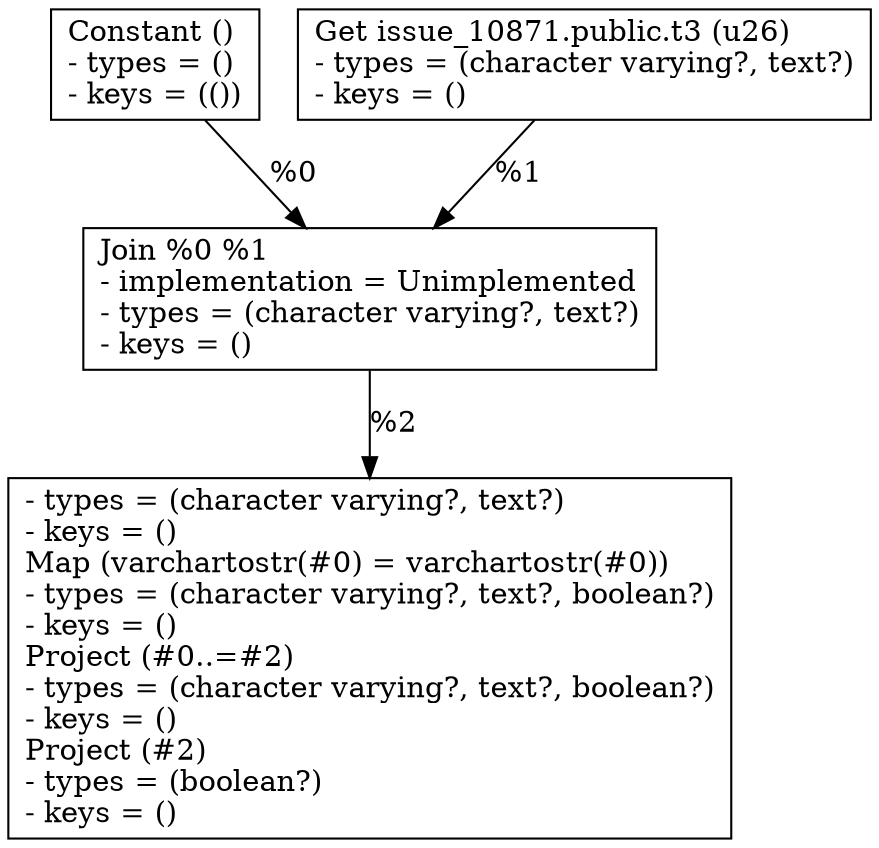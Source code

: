 digraph G {
    node0 [shape = record, label="Constant ()\l- types = ()\l- keys = (())\l"]
    node1 [shape = record, label="Get issue_10871.public.t3 (u26)\l- types = (character varying?, text?)\l- keys = ()\l"]
    node2 [shape = record, label="Join %0 %1\l- implementation = Unimplemented\l- types = (character varying?, text?)\l- keys = ()\l"]
    node3 [shape = record, label="- types = (character varying?, text?)\l- keys = ()\lMap (varchartostr(#0) = varchartostr(#0))\l- types = (character varying?, text?, boolean?)\l- keys = ()\lProject (#0..=#2)\l- types = (character varying?, text?, boolean?)\l- keys = ()\lProject (#2)\l- types = (boolean?)\l- keys = ()\l"]
    node1 -> node2 [label = "%1\l"]
    node2 -> node3 [label = "%2\l"]
    node0 -> node2 [label = "%0\l"]
}
